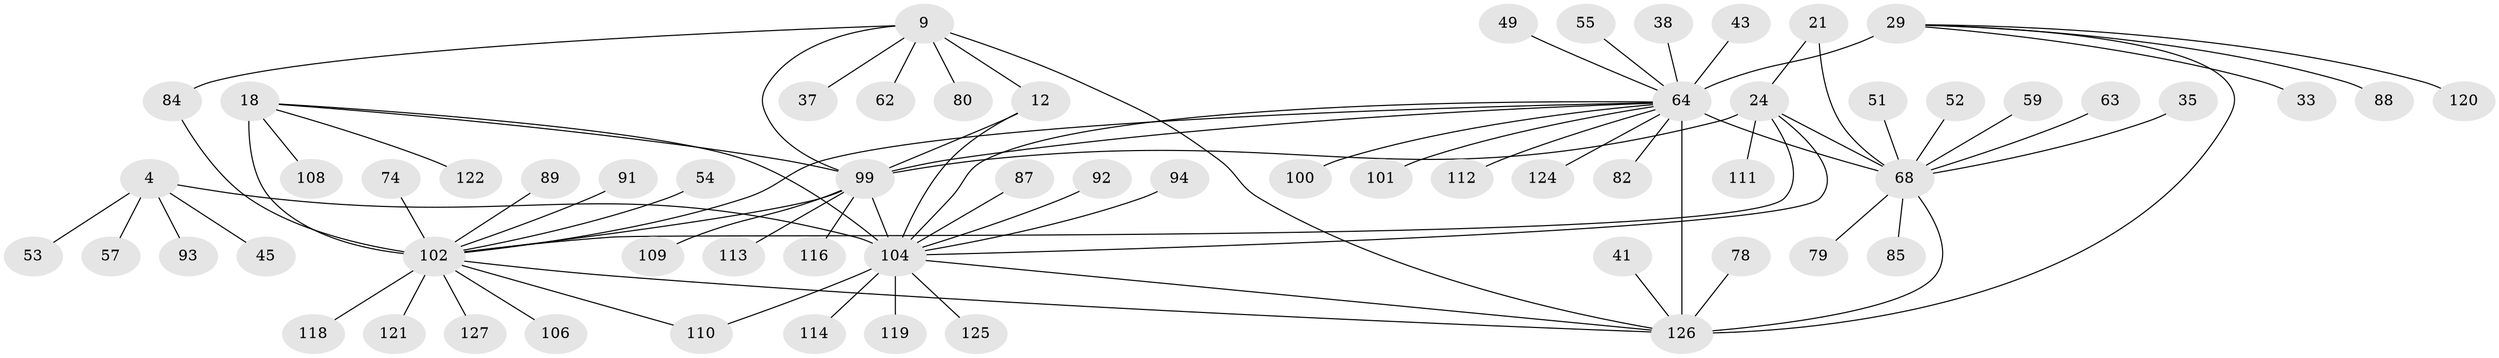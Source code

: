 // original degree distribution, {9: 0.047244094488188976, 8: 0.023622047244094488, 6: 0.023622047244094488, 12: 0.015748031496062992, 7: 0.031496062992125984, 5: 0.03937007874015748, 15: 0.015748031496062992, 10: 0.007874015748031496, 11: 0.03937007874015748, 2: 0.14173228346456693, 1: 0.5669291338582677, 4: 0.015748031496062992, 3: 0.031496062992125984}
// Generated by graph-tools (version 1.1) at 2025/55/03/09/25 04:55:26]
// undirected, 63 vertices, 79 edges
graph export_dot {
graph [start="1"]
  node [color=gray90,style=filled];
  4 [super="+3"];
  9 [super="+7"];
  12 [super="+8"];
  18 [super="+17"];
  21 [super="+20"];
  24 [super="+23"];
  29 [super="+27"];
  33;
  35;
  37;
  38;
  41;
  43;
  45;
  49;
  51;
  52;
  53;
  54;
  55;
  57;
  59;
  62 [super="+31"];
  63;
  64 [super="+28"];
  68 [super="+61+22"];
  74;
  78;
  79;
  80;
  82;
  84;
  85;
  87;
  88;
  89;
  91;
  92;
  93;
  94;
  99 [super="+98"];
  100;
  101;
  102 [super="+96+14"];
  104 [super="+81"];
  106;
  108;
  109;
  110;
  111;
  112 [super="+76+83+97"];
  113;
  114;
  116;
  118;
  119 [super="+32"];
  120;
  121 [super="+117"];
  122;
  124 [super="+60+70"];
  125;
  126 [super="+115+123+46+107"];
  127 [super="+103"];
  4 -- 93;
  4 -- 45;
  4 -- 53;
  4 -- 57;
  4 -- 104 [weight=8];
  9 -- 12 [weight=4];
  9 -- 80;
  9 -- 84;
  9 -- 37;
  9 -- 62;
  9 -- 126 [weight=2];
  9 -- 99 [weight=4];
  12 -- 104;
  12 -- 99 [weight=4];
  18 -- 108;
  18 -- 122;
  18 -- 104;
  18 -- 102 [weight=8];
  18 -- 99;
  21 -- 24 [weight=4];
  21 -- 68 [weight=4];
  24 -- 111;
  24 -- 68 [weight=4];
  24 -- 104;
  24 -- 102;
  24 -- 99;
  29 -- 33;
  29 -- 88;
  29 -- 120;
  29 -- 126 [weight=2];
  29 -- 64 [weight=6];
  35 -- 68;
  38 -- 64;
  41 -- 126;
  43 -- 64;
  49 -- 64;
  51 -- 68;
  52 -- 68;
  54 -- 102;
  55 -- 64;
  59 -- 68;
  63 -- 68;
  64 -- 68 [weight=2];
  64 -- 82;
  64 -- 99;
  64 -- 100;
  64 -- 101;
  64 -- 102;
  64 -- 104;
  64 -- 112;
  64 -- 124;
  64 -- 126 [weight=4];
  68 -- 79;
  68 -- 85;
  68 -- 126 [weight=3];
  74 -- 102;
  78 -- 126;
  84 -- 102;
  87 -- 104;
  89 -- 102;
  91 -- 102;
  92 -- 104;
  94 -- 104;
  99 -- 102;
  99 -- 104;
  99 -- 109;
  99 -- 113;
  99 -- 116;
  102 -- 106;
  102 -- 110;
  102 -- 118;
  102 -- 121;
  102 -- 126 [weight=3];
  102 -- 127;
  104 -- 110;
  104 -- 114;
  104 -- 119;
  104 -- 125;
  104 -- 126 [weight=2];
}
